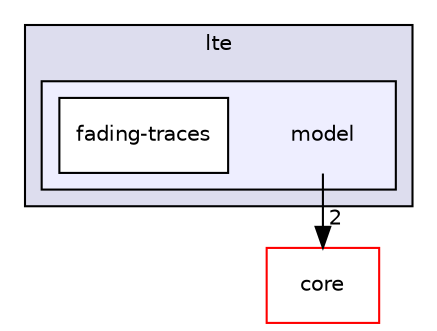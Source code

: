 digraph "lte/model" {
  compound=true
  node [ fontsize="10", fontname="Helvetica"];
  edge [ labelfontsize="10", labelfontname="Helvetica"];
  subgraph clusterdir_116bc2346403de8824dd21039ef5409b {
    graph [ bgcolor="#ddddee", pencolor="black", label="lte" fontname="Helvetica", fontsize="10", URL="dir_116bc2346403de8824dd21039ef5409b.html"]
  subgraph clusterdir_72d40b01c05e4409cf5065840e8c46d2 {
    graph [ bgcolor="#eeeeff", pencolor="black", label="" URL="dir_72d40b01c05e4409cf5065840e8c46d2.html"];
    dir_72d40b01c05e4409cf5065840e8c46d2 [shape=plaintext label="model"];
    dir_3736f159d35568c3b5ab9ce2119d9355 [shape=box label="fading-traces" color="black" fillcolor="white" style="filled" URL="dir_3736f159d35568c3b5ab9ce2119d9355.html"];
  }
  }
  dir_4270bfced15e0e73154b13468c7c9ad9 [shape=box label="core" fillcolor="white" style="filled" color="red" URL="dir_4270bfced15e0e73154b13468c7c9ad9.html"];
  dir_72d40b01c05e4409cf5065840e8c46d2->dir_4270bfced15e0e73154b13468c7c9ad9 [headlabel="2", labeldistance=1.5 headhref="dir_000190_000014.html"];
}
